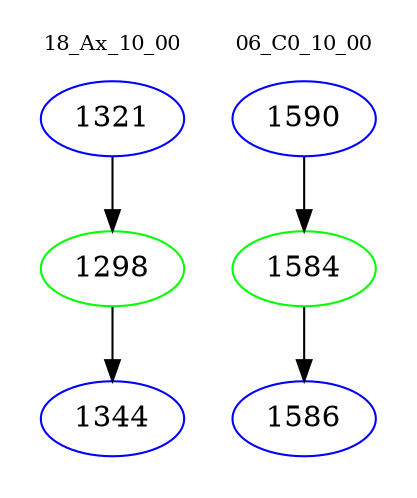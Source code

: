 digraph{
subgraph cluster_0 {
color = white
label = "18_Ax_10_00";
fontsize=10;
T0_1321 [label="1321", color="blue"]
T0_1321 -> T0_1298 [color="black"]
T0_1298 [label="1298", color="green"]
T0_1298 -> T0_1344 [color="black"]
T0_1344 [label="1344", color="blue"]
}
subgraph cluster_1 {
color = white
label = "06_C0_10_00";
fontsize=10;
T1_1590 [label="1590", color="blue"]
T1_1590 -> T1_1584 [color="black"]
T1_1584 [label="1584", color="green"]
T1_1584 -> T1_1586 [color="black"]
T1_1586 [label="1586", color="blue"]
}
}
